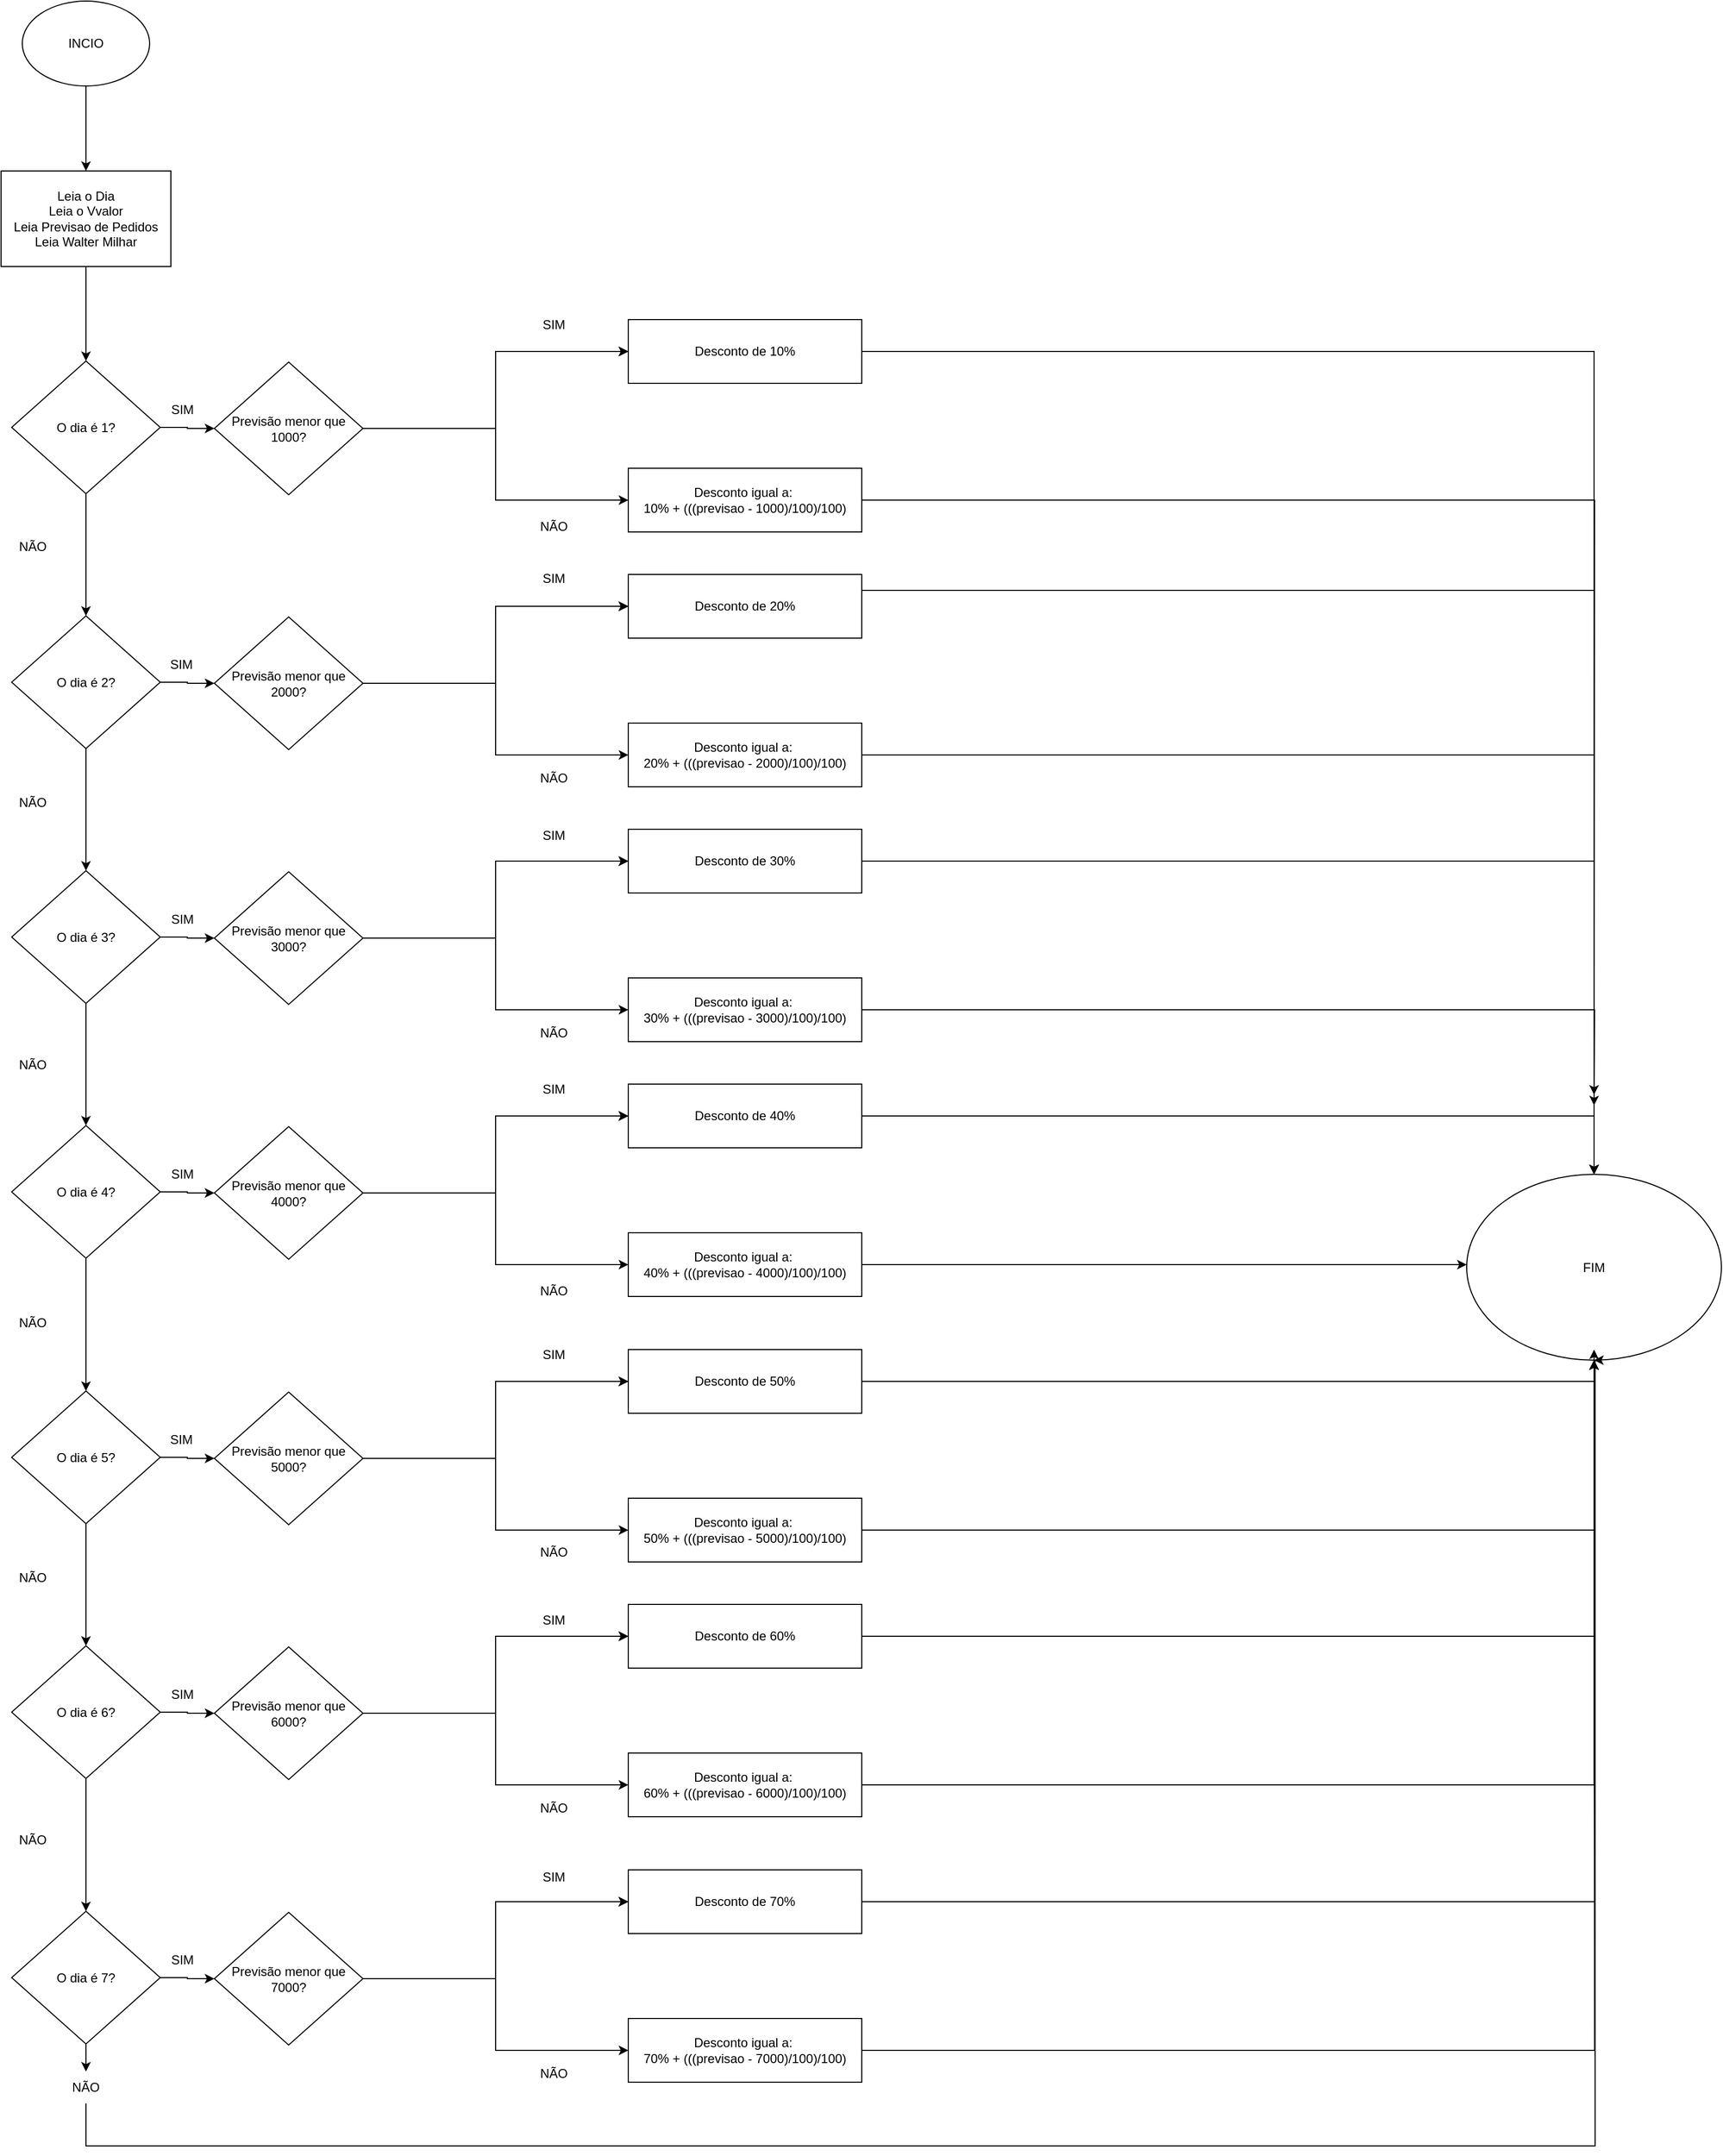 <mxfile version="21.6.6" type="device">
  <diagram name="Page-1" id="dDbjFSUQBWAZxP3aICWT">
    <mxGraphModel dx="1313" dy="668" grid="1" gridSize="10" guides="1" tooltips="1" connect="1" arrows="1" fold="1" page="1" pageScale="1" pageWidth="827" pageHeight="1169" math="0" shadow="0">
      <root>
        <mxCell id="0" />
        <mxCell id="1" parent="0" />
        <mxCell id="4qCw8A01rZaccyD_R1tL-4" value="" style="edgeStyle=orthogonalEdgeStyle;rounded=0;orthogonalLoop=1;jettySize=auto;html=1;" edge="1" parent="1" source="4qCw8A01rZaccyD_R1tL-1" target="4qCw8A01rZaccyD_R1tL-3">
          <mxGeometry relative="1" as="geometry" />
        </mxCell>
        <mxCell id="4qCw8A01rZaccyD_R1tL-1" value="INCIO" style="ellipse;whiteSpace=wrap;html=1;" vertex="1" parent="1">
          <mxGeometry x="39" y="30" width="120" height="80" as="geometry" />
        </mxCell>
        <mxCell id="4qCw8A01rZaccyD_R1tL-2" value="FIM" style="ellipse;whiteSpace=wrap;html=1;" vertex="1" parent="1">
          <mxGeometry x="1400" y="1135" width="240" height="175" as="geometry" />
        </mxCell>
        <mxCell id="4qCw8A01rZaccyD_R1tL-149" value="" style="edgeStyle=orthogonalEdgeStyle;rounded=0;orthogonalLoop=1;jettySize=auto;html=1;" edge="1" parent="1" source="4qCw8A01rZaccyD_R1tL-3" target="4qCw8A01rZaccyD_R1tL-108">
          <mxGeometry relative="1" as="geometry" />
        </mxCell>
        <mxCell id="4qCw8A01rZaccyD_R1tL-3" value="Leia o Dia&lt;br&gt;Leia o Vvalor&lt;br&gt;Leia Previsao de Pedidos&lt;br&gt;Leia Walter Milhar" style="whiteSpace=wrap;html=1;" vertex="1" parent="1">
          <mxGeometry x="19" y="190" width="160" height="90" as="geometry" />
        </mxCell>
        <mxCell id="4qCw8A01rZaccyD_R1tL-8" value="" style="edgeStyle=orthogonalEdgeStyle;rounded=0;orthogonalLoop=1;jettySize=auto;html=1;" edge="1" parent="1" source="4qCw8A01rZaccyD_R1tL-5" target="4qCw8A01rZaccyD_R1tL-7">
          <mxGeometry relative="1" as="geometry" />
        </mxCell>
        <mxCell id="4qCw8A01rZaccyD_R1tL-9" value="" style="edgeStyle=orthogonalEdgeStyle;rounded=0;orthogonalLoop=1;jettySize=auto;html=1;" edge="1" parent="1" source="4qCw8A01rZaccyD_R1tL-5" target="4qCw8A01rZaccyD_R1tL-7">
          <mxGeometry relative="1" as="geometry" />
        </mxCell>
        <mxCell id="4qCw8A01rZaccyD_R1tL-10" value="" style="edgeStyle=orthogonalEdgeStyle;rounded=0;orthogonalLoop=1;jettySize=auto;html=1;" edge="1" parent="1" source="4qCw8A01rZaccyD_R1tL-5" target="4qCw8A01rZaccyD_R1tL-7">
          <mxGeometry relative="1" as="geometry" />
        </mxCell>
        <mxCell id="4qCw8A01rZaccyD_R1tL-12" value="" style="edgeStyle=orthogonalEdgeStyle;rounded=0;orthogonalLoop=1;jettySize=auto;html=1;" edge="1" parent="1" source="4qCw8A01rZaccyD_R1tL-5" target="4qCw8A01rZaccyD_R1tL-11">
          <mxGeometry relative="1" as="geometry" />
        </mxCell>
        <mxCell id="4qCw8A01rZaccyD_R1tL-5" value="Previsão menor que 1000?" style="rhombus;whiteSpace=wrap;html=1;" vertex="1" parent="1">
          <mxGeometry x="220" y="370" width="140" height="125" as="geometry" />
        </mxCell>
        <mxCell id="4qCw8A01rZaccyD_R1tL-71" style="edgeStyle=orthogonalEdgeStyle;rounded=0;orthogonalLoop=1;jettySize=auto;html=1;exitX=1;exitY=0.5;exitDx=0;exitDy=0;entryX=0.5;entryY=0;entryDx=0;entryDy=0;" edge="1" parent="1" source="4qCw8A01rZaccyD_R1tL-7" target="4qCw8A01rZaccyD_R1tL-2">
          <mxGeometry relative="1" as="geometry" />
        </mxCell>
        <mxCell id="4qCw8A01rZaccyD_R1tL-7" value="Desconto de 10%" style="whiteSpace=wrap;html=1;" vertex="1" parent="1">
          <mxGeometry x="610" y="330" width="220" height="60" as="geometry" />
        </mxCell>
        <mxCell id="4qCw8A01rZaccyD_R1tL-72" style="edgeStyle=orthogonalEdgeStyle;rounded=0;orthogonalLoop=1;jettySize=auto;html=1;exitX=1;exitY=0.5;exitDx=0;exitDy=0;" edge="1" parent="1" source="4qCw8A01rZaccyD_R1tL-11">
          <mxGeometry relative="1" as="geometry">
            <mxPoint x="1520" y="1060" as="targetPoint" />
          </mxGeometry>
        </mxCell>
        <mxCell id="4qCw8A01rZaccyD_R1tL-11" value="Desconto igual a:&amp;nbsp;&lt;br&gt;10% + (((previsao - 1000)/100)/100)" style="whiteSpace=wrap;html=1;" vertex="1" parent="1">
          <mxGeometry x="610" y="470" width="220" height="60" as="geometry" />
        </mxCell>
        <mxCell id="4qCw8A01rZaccyD_R1tL-23" value="" style="edgeStyle=orthogonalEdgeStyle;rounded=0;orthogonalLoop=1;jettySize=auto;html=1;" edge="1" parent="1" source="4qCw8A01rZaccyD_R1tL-27" target="4qCw8A01rZaccyD_R1tL-28">
          <mxGeometry relative="1" as="geometry" />
        </mxCell>
        <mxCell id="4qCw8A01rZaccyD_R1tL-24" value="" style="edgeStyle=orthogonalEdgeStyle;rounded=0;orthogonalLoop=1;jettySize=auto;html=1;" edge="1" parent="1" source="4qCw8A01rZaccyD_R1tL-27" target="4qCw8A01rZaccyD_R1tL-28">
          <mxGeometry relative="1" as="geometry" />
        </mxCell>
        <mxCell id="4qCw8A01rZaccyD_R1tL-25" value="" style="edgeStyle=orthogonalEdgeStyle;rounded=0;orthogonalLoop=1;jettySize=auto;html=1;" edge="1" parent="1" source="4qCw8A01rZaccyD_R1tL-27" target="4qCw8A01rZaccyD_R1tL-28">
          <mxGeometry relative="1" as="geometry" />
        </mxCell>
        <mxCell id="4qCw8A01rZaccyD_R1tL-26" value="" style="edgeStyle=orthogonalEdgeStyle;rounded=0;orthogonalLoop=1;jettySize=auto;html=1;" edge="1" parent="1" source="4qCw8A01rZaccyD_R1tL-27" target="4qCw8A01rZaccyD_R1tL-29">
          <mxGeometry relative="1" as="geometry" />
        </mxCell>
        <mxCell id="4qCw8A01rZaccyD_R1tL-27" value="Previsão menor que 2000?" style="rhombus;whiteSpace=wrap;html=1;" vertex="1" parent="1">
          <mxGeometry x="220" y="610" width="140" height="125" as="geometry" />
        </mxCell>
        <mxCell id="4qCw8A01rZaccyD_R1tL-73" style="edgeStyle=orthogonalEdgeStyle;rounded=0;orthogonalLoop=1;jettySize=auto;html=1;exitX=1;exitY=0.25;exitDx=0;exitDy=0;entryX=0.5;entryY=0;entryDx=0;entryDy=0;" edge="1" parent="1" source="4qCw8A01rZaccyD_R1tL-28" target="4qCw8A01rZaccyD_R1tL-2">
          <mxGeometry relative="1" as="geometry" />
        </mxCell>
        <mxCell id="4qCw8A01rZaccyD_R1tL-28" value="Desconto de 20%" style="whiteSpace=wrap;html=1;" vertex="1" parent="1">
          <mxGeometry x="610" y="570" width="220" height="60" as="geometry" />
        </mxCell>
        <mxCell id="4qCw8A01rZaccyD_R1tL-74" style="edgeStyle=orthogonalEdgeStyle;rounded=0;orthogonalLoop=1;jettySize=auto;html=1;exitX=1;exitY=0.5;exitDx=0;exitDy=0;entryX=0.5;entryY=0;entryDx=0;entryDy=0;" edge="1" parent="1" source="4qCw8A01rZaccyD_R1tL-29" target="4qCw8A01rZaccyD_R1tL-2">
          <mxGeometry relative="1" as="geometry" />
        </mxCell>
        <mxCell id="4qCw8A01rZaccyD_R1tL-29" value="Desconto igual a:&amp;nbsp;&lt;br style=&quot;border-color: var(--border-color);&quot;&gt;20% + (((previsao - 2000)/100)/100)" style="whiteSpace=wrap;html=1;" vertex="1" parent="1">
          <mxGeometry x="610" y="710" width="220" height="60" as="geometry" />
        </mxCell>
        <mxCell id="4qCw8A01rZaccyD_R1tL-30" value="" style="edgeStyle=orthogonalEdgeStyle;rounded=0;orthogonalLoop=1;jettySize=auto;html=1;" edge="1" parent="1" source="4qCw8A01rZaccyD_R1tL-34" target="4qCw8A01rZaccyD_R1tL-35">
          <mxGeometry relative="1" as="geometry" />
        </mxCell>
        <mxCell id="4qCw8A01rZaccyD_R1tL-31" value="" style="edgeStyle=orthogonalEdgeStyle;rounded=0;orthogonalLoop=1;jettySize=auto;html=1;" edge="1" parent="1" source="4qCw8A01rZaccyD_R1tL-34" target="4qCw8A01rZaccyD_R1tL-35">
          <mxGeometry relative="1" as="geometry" />
        </mxCell>
        <mxCell id="4qCw8A01rZaccyD_R1tL-32" value="" style="edgeStyle=orthogonalEdgeStyle;rounded=0;orthogonalLoop=1;jettySize=auto;html=1;" edge="1" parent="1" source="4qCw8A01rZaccyD_R1tL-34" target="4qCw8A01rZaccyD_R1tL-35">
          <mxGeometry relative="1" as="geometry" />
        </mxCell>
        <mxCell id="4qCw8A01rZaccyD_R1tL-33" value="" style="edgeStyle=orthogonalEdgeStyle;rounded=0;orthogonalLoop=1;jettySize=auto;html=1;" edge="1" parent="1" source="4qCw8A01rZaccyD_R1tL-34" target="4qCw8A01rZaccyD_R1tL-36">
          <mxGeometry relative="1" as="geometry" />
        </mxCell>
        <mxCell id="4qCw8A01rZaccyD_R1tL-34" value="Previsão menor que 3000?" style="rhombus;whiteSpace=wrap;html=1;" vertex="1" parent="1">
          <mxGeometry x="220" y="850" width="140" height="125" as="geometry" />
        </mxCell>
        <mxCell id="4qCw8A01rZaccyD_R1tL-76" style="edgeStyle=orthogonalEdgeStyle;rounded=0;orthogonalLoop=1;jettySize=auto;html=1;exitX=1;exitY=0.5;exitDx=0;exitDy=0;" edge="1" parent="1" source="4qCw8A01rZaccyD_R1tL-35" target="4qCw8A01rZaccyD_R1tL-2">
          <mxGeometry relative="1" as="geometry" />
        </mxCell>
        <mxCell id="4qCw8A01rZaccyD_R1tL-35" value="Desconto de 30%" style="whiteSpace=wrap;html=1;" vertex="1" parent="1">
          <mxGeometry x="610" y="810" width="220" height="60" as="geometry" />
        </mxCell>
        <mxCell id="4qCw8A01rZaccyD_R1tL-77" style="edgeStyle=orthogonalEdgeStyle;rounded=0;orthogonalLoop=1;jettySize=auto;html=1;exitX=1;exitY=0.5;exitDx=0;exitDy=0;" edge="1" parent="1" source="4qCw8A01rZaccyD_R1tL-36">
          <mxGeometry relative="1" as="geometry">
            <mxPoint x="1520" y="1070" as="targetPoint" />
          </mxGeometry>
        </mxCell>
        <mxCell id="4qCw8A01rZaccyD_R1tL-36" value="Desconto igual a:&amp;nbsp;&lt;br style=&quot;border-color: var(--border-color);&quot;&gt;30% + (((previsao - 3000)/100)/100)" style="whiteSpace=wrap;html=1;" vertex="1" parent="1">
          <mxGeometry x="610" y="950" width="220" height="60" as="geometry" />
        </mxCell>
        <mxCell id="4qCw8A01rZaccyD_R1tL-39" value="" style="edgeStyle=orthogonalEdgeStyle;rounded=0;orthogonalLoop=1;jettySize=auto;html=1;" edge="1" parent="1" source="4qCw8A01rZaccyD_R1tL-43" target="4qCw8A01rZaccyD_R1tL-44">
          <mxGeometry relative="1" as="geometry" />
        </mxCell>
        <mxCell id="4qCw8A01rZaccyD_R1tL-40" value="" style="edgeStyle=orthogonalEdgeStyle;rounded=0;orthogonalLoop=1;jettySize=auto;html=1;" edge="1" parent="1" source="4qCw8A01rZaccyD_R1tL-43" target="4qCw8A01rZaccyD_R1tL-44">
          <mxGeometry relative="1" as="geometry" />
        </mxCell>
        <mxCell id="4qCw8A01rZaccyD_R1tL-41" value="" style="edgeStyle=orthogonalEdgeStyle;rounded=0;orthogonalLoop=1;jettySize=auto;html=1;" edge="1" parent="1" source="4qCw8A01rZaccyD_R1tL-43" target="4qCw8A01rZaccyD_R1tL-44">
          <mxGeometry relative="1" as="geometry" />
        </mxCell>
        <mxCell id="4qCw8A01rZaccyD_R1tL-42" value="" style="edgeStyle=orthogonalEdgeStyle;rounded=0;orthogonalLoop=1;jettySize=auto;html=1;" edge="1" parent="1" source="4qCw8A01rZaccyD_R1tL-43" target="4qCw8A01rZaccyD_R1tL-45">
          <mxGeometry relative="1" as="geometry" />
        </mxCell>
        <mxCell id="4qCw8A01rZaccyD_R1tL-43" value="Previsão menor que 4000?" style="rhombus;whiteSpace=wrap;html=1;" vertex="1" parent="1">
          <mxGeometry x="220" y="1090" width="140" height="125" as="geometry" />
        </mxCell>
        <mxCell id="4qCw8A01rZaccyD_R1tL-78" style="edgeStyle=orthogonalEdgeStyle;rounded=0;orthogonalLoop=1;jettySize=auto;html=1;exitX=1;exitY=0.5;exitDx=0;exitDy=0;entryX=0.5;entryY=0;entryDx=0;entryDy=0;" edge="1" parent="1" source="4qCw8A01rZaccyD_R1tL-44" target="4qCw8A01rZaccyD_R1tL-2">
          <mxGeometry relative="1" as="geometry" />
        </mxCell>
        <mxCell id="4qCw8A01rZaccyD_R1tL-44" value="Desconto de 40%" style="whiteSpace=wrap;html=1;" vertex="1" parent="1">
          <mxGeometry x="610" y="1050" width="220" height="60" as="geometry" />
        </mxCell>
        <mxCell id="4qCw8A01rZaccyD_R1tL-79" style="edgeStyle=orthogonalEdgeStyle;rounded=0;orthogonalLoop=1;jettySize=auto;html=1;exitX=1;exitY=0.5;exitDx=0;exitDy=0;" edge="1" parent="1" source="4qCw8A01rZaccyD_R1tL-45">
          <mxGeometry relative="1" as="geometry">
            <mxPoint x="1400" y="1220" as="targetPoint" />
          </mxGeometry>
        </mxCell>
        <mxCell id="4qCw8A01rZaccyD_R1tL-45" value="Desconto igual a:&amp;nbsp;&lt;br style=&quot;border-color: var(--border-color);&quot;&gt;40% + (((previsao - 4000)/100)/100)" style="whiteSpace=wrap;html=1;" vertex="1" parent="1">
          <mxGeometry x="610" y="1190" width="220" height="60" as="geometry" />
        </mxCell>
        <mxCell id="4qCw8A01rZaccyD_R1tL-46" value="" style="edgeStyle=orthogonalEdgeStyle;rounded=0;orthogonalLoop=1;jettySize=auto;html=1;" edge="1" parent="1" source="4qCw8A01rZaccyD_R1tL-50" target="4qCw8A01rZaccyD_R1tL-51">
          <mxGeometry relative="1" as="geometry" />
        </mxCell>
        <mxCell id="4qCw8A01rZaccyD_R1tL-47" value="" style="edgeStyle=orthogonalEdgeStyle;rounded=0;orthogonalLoop=1;jettySize=auto;html=1;" edge="1" parent="1" source="4qCw8A01rZaccyD_R1tL-50" target="4qCw8A01rZaccyD_R1tL-51">
          <mxGeometry relative="1" as="geometry" />
        </mxCell>
        <mxCell id="4qCw8A01rZaccyD_R1tL-48" value="" style="edgeStyle=orthogonalEdgeStyle;rounded=0;orthogonalLoop=1;jettySize=auto;html=1;" edge="1" parent="1" source="4qCw8A01rZaccyD_R1tL-50" target="4qCw8A01rZaccyD_R1tL-51">
          <mxGeometry relative="1" as="geometry" />
        </mxCell>
        <mxCell id="4qCw8A01rZaccyD_R1tL-49" value="" style="edgeStyle=orthogonalEdgeStyle;rounded=0;orthogonalLoop=1;jettySize=auto;html=1;" edge="1" parent="1" source="4qCw8A01rZaccyD_R1tL-50" target="4qCw8A01rZaccyD_R1tL-52">
          <mxGeometry relative="1" as="geometry" />
        </mxCell>
        <mxCell id="4qCw8A01rZaccyD_R1tL-50" value="Previsão menor que 5000?" style="rhombus;whiteSpace=wrap;html=1;" vertex="1" parent="1">
          <mxGeometry x="220" y="1340" width="140" height="125" as="geometry" />
        </mxCell>
        <mxCell id="4qCw8A01rZaccyD_R1tL-80" style="edgeStyle=orthogonalEdgeStyle;rounded=0;orthogonalLoop=1;jettySize=auto;html=1;exitX=1;exitY=0.5;exitDx=0;exitDy=0;entryX=0.5;entryY=1;entryDx=0;entryDy=0;" edge="1" parent="1" source="4qCw8A01rZaccyD_R1tL-51" target="4qCw8A01rZaccyD_R1tL-2">
          <mxGeometry relative="1" as="geometry" />
        </mxCell>
        <mxCell id="4qCw8A01rZaccyD_R1tL-51" value="Desconto de 50%" style="whiteSpace=wrap;html=1;" vertex="1" parent="1">
          <mxGeometry x="610" y="1300" width="220" height="60" as="geometry" />
        </mxCell>
        <mxCell id="4qCw8A01rZaccyD_R1tL-81" style="edgeStyle=orthogonalEdgeStyle;rounded=0;orthogonalLoop=1;jettySize=auto;html=1;exitX=1;exitY=0.5;exitDx=0;exitDy=0;" edge="1" parent="1" source="4qCw8A01rZaccyD_R1tL-52">
          <mxGeometry relative="1" as="geometry">
            <mxPoint x="1520" y="1310" as="targetPoint" />
          </mxGeometry>
        </mxCell>
        <mxCell id="4qCw8A01rZaccyD_R1tL-52" value="Desconto igual a:&amp;nbsp;&lt;br style=&quot;border-color: var(--border-color);&quot;&gt;50% + (((previsao - 5000)/100)/100)" style="whiteSpace=wrap;html=1;" vertex="1" parent="1">
          <mxGeometry x="610" y="1440" width="220" height="60" as="geometry" />
        </mxCell>
        <mxCell id="4qCw8A01rZaccyD_R1tL-53" value="" style="edgeStyle=orthogonalEdgeStyle;rounded=0;orthogonalLoop=1;jettySize=auto;html=1;" edge="1" parent="1" source="4qCw8A01rZaccyD_R1tL-57" target="4qCw8A01rZaccyD_R1tL-58">
          <mxGeometry relative="1" as="geometry" />
        </mxCell>
        <mxCell id="4qCw8A01rZaccyD_R1tL-54" value="" style="edgeStyle=orthogonalEdgeStyle;rounded=0;orthogonalLoop=1;jettySize=auto;html=1;" edge="1" parent="1" source="4qCw8A01rZaccyD_R1tL-57" target="4qCw8A01rZaccyD_R1tL-58">
          <mxGeometry relative="1" as="geometry" />
        </mxCell>
        <mxCell id="4qCw8A01rZaccyD_R1tL-55" value="" style="edgeStyle=orthogonalEdgeStyle;rounded=0;orthogonalLoop=1;jettySize=auto;html=1;" edge="1" parent="1" source="4qCw8A01rZaccyD_R1tL-57" target="4qCw8A01rZaccyD_R1tL-58">
          <mxGeometry relative="1" as="geometry" />
        </mxCell>
        <mxCell id="4qCw8A01rZaccyD_R1tL-56" value="" style="edgeStyle=orthogonalEdgeStyle;rounded=0;orthogonalLoop=1;jettySize=auto;html=1;" edge="1" parent="1" source="4qCw8A01rZaccyD_R1tL-57" target="4qCw8A01rZaccyD_R1tL-59">
          <mxGeometry relative="1" as="geometry" />
        </mxCell>
        <mxCell id="4qCw8A01rZaccyD_R1tL-57" value="Previsão menor que 6000?" style="rhombus;whiteSpace=wrap;html=1;" vertex="1" parent="1">
          <mxGeometry x="220" y="1580" width="140" height="125" as="geometry" />
        </mxCell>
        <mxCell id="4qCw8A01rZaccyD_R1tL-82" style="edgeStyle=orthogonalEdgeStyle;rounded=0;orthogonalLoop=1;jettySize=auto;html=1;exitX=1;exitY=0.5;exitDx=0;exitDy=0;entryX=0.5;entryY=1;entryDx=0;entryDy=0;" edge="1" parent="1" source="4qCw8A01rZaccyD_R1tL-58" target="4qCw8A01rZaccyD_R1tL-2">
          <mxGeometry relative="1" as="geometry" />
        </mxCell>
        <mxCell id="4qCw8A01rZaccyD_R1tL-58" value="Desconto de 60%" style="whiteSpace=wrap;html=1;" vertex="1" parent="1">
          <mxGeometry x="610" y="1540" width="220" height="60" as="geometry" />
        </mxCell>
        <mxCell id="4qCw8A01rZaccyD_R1tL-83" style="edgeStyle=orthogonalEdgeStyle;rounded=0;orthogonalLoop=1;jettySize=auto;html=1;exitX=1;exitY=0.5;exitDx=0;exitDy=0;entryX=0.5;entryY=1;entryDx=0;entryDy=0;" edge="1" parent="1" source="4qCw8A01rZaccyD_R1tL-59" target="4qCw8A01rZaccyD_R1tL-2">
          <mxGeometry relative="1" as="geometry" />
        </mxCell>
        <mxCell id="4qCw8A01rZaccyD_R1tL-59" value="Desconto igual a:&amp;nbsp;&lt;br style=&quot;border-color: var(--border-color);&quot;&gt;60% + (((previsao - 6000)/100)/100)" style="whiteSpace=wrap;html=1;" vertex="1" parent="1">
          <mxGeometry x="610" y="1680" width="220" height="60" as="geometry" />
        </mxCell>
        <mxCell id="4qCw8A01rZaccyD_R1tL-60" value="" style="edgeStyle=orthogonalEdgeStyle;rounded=0;orthogonalLoop=1;jettySize=auto;html=1;" edge="1" parent="1" source="4qCw8A01rZaccyD_R1tL-64" target="4qCw8A01rZaccyD_R1tL-65">
          <mxGeometry relative="1" as="geometry" />
        </mxCell>
        <mxCell id="4qCw8A01rZaccyD_R1tL-61" value="" style="edgeStyle=orthogonalEdgeStyle;rounded=0;orthogonalLoop=1;jettySize=auto;html=1;" edge="1" parent="1" source="4qCw8A01rZaccyD_R1tL-64" target="4qCw8A01rZaccyD_R1tL-65">
          <mxGeometry relative="1" as="geometry" />
        </mxCell>
        <mxCell id="4qCw8A01rZaccyD_R1tL-62" value="" style="edgeStyle=orthogonalEdgeStyle;rounded=0;orthogonalLoop=1;jettySize=auto;html=1;" edge="1" parent="1" source="4qCw8A01rZaccyD_R1tL-64" target="4qCw8A01rZaccyD_R1tL-65">
          <mxGeometry relative="1" as="geometry" />
        </mxCell>
        <mxCell id="4qCw8A01rZaccyD_R1tL-63" value="" style="edgeStyle=orthogonalEdgeStyle;rounded=0;orthogonalLoop=1;jettySize=auto;html=1;" edge="1" parent="1" source="4qCw8A01rZaccyD_R1tL-64" target="4qCw8A01rZaccyD_R1tL-66">
          <mxGeometry relative="1" as="geometry" />
        </mxCell>
        <mxCell id="4qCw8A01rZaccyD_R1tL-64" value="Previsão menor que 7000?" style="rhombus;whiteSpace=wrap;html=1;" vertex="1" parent="1">
          <mxGeometry x="220" y="1830" width="140" height="125" as="geometry" />
        </mxCell>
        <mxCell id="4qCw8A01rZaccyD_R1tL-84" style="edgeStyle=orthogonalEdgeStyle;rounded=0;orthogonalLoop=1;jettySize=auto;html=1;exitX=1;exitY=0.5;exitDx=0;exitDy=0;" edge="1" parent="1" source="4qCw8A01rZaccyD_R1tL-65">
          <mxGeometry relative="1" as="geometry">
            <mxPoint x="1520" y="1310" as="targetPoint" />
          </mxGeometry>
        </mxCell>
        <mxCell id="4qCw8A01rZaccyD_R1tL-65" value="Desconto de 70%" style="whiteSpace=wrap;html=1;" vertex="1" parent="1">
          <mxGeometry x="610" y="1790" width="220" height="60" as="geometry" />
        </mxCell>
        <mxCell id="4qCw8A01rZaccyD_R1tL-85" style="edgeStyle=orthogonalEdgeStyle;rounded=0;orthogonalLoop=1;jettySize=auto;html=1;exitX=1;exitY=0.5;exitDx=0;exitDy=0;" edge="1" parent="1" source="4qCw8A01rZaccyD_R1tL-66">
          <mxGeometry relative="1" as="geometry">
            <mxPoint x="1520" y="1300" as="targetPoint" />
          </mxGeometry>
        </mxCell>
        <mxCell id="4qCw8A01rZaccyD_R1tL-66" value="Desconto igual a:&amp;nbsp;&lt;br style=&quot;border-color: var(--border-color);&quot;&gt;70% + (((previsao - 7000)/100)/100)" style="whiteSpace=wrap;html=1;" vertex="1" parent="1">
          <mxGeometry x="610" y="1930" width="220" height="60" as="geometry" />
        </mxCell>
        <mxCell id="4qCw8A01rZaccyD_R1tL-107" value="" style="edgeStyle=orthogonalEdgeStyle;rounded=0;orthogonalLoop=1;jettySize=auto;html=1;" edge="1" parent="1" source="4qCw8A01rZaccyD_R1tL-108" target="4qCw8A01rZaccyD_R1tL-110">
          <mxGeometry relative="1" as="geometry" />
        </mxCell>
        <mxCell id="4qCw8A01rZaccyD_R1tL-122" value="" style="edgeStyle=orthogonalEdgeStyle;rounded=0;orthogonalLoop=1;jettySize=auto;html=1;" edge="1" parent="1" source="4qCw8A01rZaccyD_R1tL-108" target="4qCw8A01rZaccyD_R1tL-5">
          <mxGeometry relative="1" as="geometry" />
        </mxCell>
        <mxCell id="4qCw8A01rZaccyD_R1tL-108" value="O dia é 1?" style="rhombus;whiteSpace=wrap;html=1;" vertex="1" parent="1">
          <mxGeometry x="29" y="369" width="140" height="125" as="geometry" />
        </mxCell>
        <mxCell id="4qCw8A01rZaccyD_R1tL-109" value="" style="edgeStyle=orthogonalEdgeStyle;rounded=0;orthogonalLoop=1;jettySize=auto;html=1;" edge="1" parent="1" source="4qCw8A01rZaccyD_R1tL-110" target="4qCw8A01rZaccyD_R1tL-112">
          <mxGeometry relative="1" as="geometry" />
        </mxCell>
        <mxCell id="4qCw8A01rZaccyD_R1tL-123" value="" style="edgeStyle=orthogonalEdgeStyle;rounded=0;orthogonalLoop=1;jettySize=auto;html=1;" edge="1" parent="1" source="4qCw8A01rZaccyD_R1tL-110" target="4qCw8A01rZaccyD_R1tL-27">
          <mxGeometry relative="1" as="geometry" />
        </mxCell>
        <mxCell id="4qCw8A01rZaccyD_R1tL-110" value="O dia é 2?" style="rhombus;whiteSpace=wrap;html=1;" vertex="1" parent="1">
          <mxGeometry x="29" y="609" width="140" height="125" as="geometry" />
        </mxCell>
        <mxCell id="4qCw8A01rZaccyD_R1tL-111" value="" style="edgeStyle=orthogonalEdgeStyle;rounded=0;orthogonalLoop=1;jettySize=auto;html=1;" edge="1" parent="1" source="4qCw8A01rZaccyD_R1tL-112" target="4qCw8A01rZaccyD_R1tL-114">
          <mxGeometry relative="1" as="geometry" />
        </mxCell>
        <mxCell id="4qCw8A01rZaccyD_R1tL-124" value="" style="edgeStyle=orthogonalEdgeStyle;rounded=0;orthogonalLoop=1;jettySize=auto;html=1;" edge="1" parent="1" source="4qCw8A01rZaccyD_R1tL-112" target="4qCw8A01rZaccyD_R1tL-34">
          <mxGeometry relative="1" as="geometry" />
        </mxCell>
        <mxCell id="4qCw8A01rZaccyD_R1tL-112" value="O dia é 3?" style="rhombus;whiteSpace=wrap;html=1;" vertex="1" parent="1">
          <mxGeometry x="29" y="849" width="140" height="125" as="geometry" />
        </mxCell>
        <mxCell id="4qCw8A01rZaccyD_R1tL-113" style="edgeStyle=orthogonalEdgeStyle;rounded=0;orthogonalLoop=1;jettySize=auto;html=1;entryX=0.5;entryY=0;entryDx=0;entryDy=0;" edge="1" parent="1" source="4qCw8A01rZaccyD_R1tL-114" target="4qCw8A01rZaccyD_R1tL-116">
          <mxGeometry relative="1" as="geometry" />
        </mxCell>
        <mxCell id="4qCw8A01rZaccyD_R1tL-125" value="" style="edgeStyle=orthogonalEdgeStyle;rounded=0;orthogonalLoop=1;jettySize=auto;html=1;" edge="1" parent="1" source="4qCw8A01rZaccyD_R1tL-114" target="4qCw8A01rZaccyD_R1tL-43">
          <mxGeometry relative="1" as="geometry" />
        </mxCell>
        <mxCell id="4qCw8A01rZaccyD_R1tL-114" value="O dia é 4?" style="rhombus;whiteSpace=wrap;html=1;" vertex="1" parent="1">
          <mxGeometry x="29" y="1089" width="140" height="125" as="geometry" />
        </mxCell>
        <mxCell id="4qCw8A01rZaccyD_R1tL-115" value="" style="edgeStyle=orthogonalEdgeStyle;rounded=0;orthogonalLoop=1;jettySize=auto;html=1;" edge="1" parent="1" source="4qCw8A01rZaccyD_R1tL-116" target="4qCw8A01rZaccyD_R1tL-118">
          <mxGeometry relative="1" as="geometry" />
        </mxCell>
        <mxCell id="4qCw8A01rZaccyD_R1tL-126" value="" style="edgeStyle=orthogonalEdgeStyle;rounded=0;orthogonalLoop=1;jettySize=auto;html=1;" edge="1" parent="1" source="4qCw8A01rZaccyD_R1tL-116" target="4qCw8A01rZaccyD_R1tL-50">
          <mxGeometry relative="1" as="geometry" />
        </mxCell>
        <mxCell id="4qCw8A01rZaccyD_R1tL-116" value="O dia é 5?" style="rhombus;whiteSpace=wrap;html=1;" vertex="1" parent="1">
          <mxGeometry x="29" y="1339" width="140" height="125" as="geometry" />
        </mxCell>
        <mxCell id="4qCw8A01rZaccyD_R1tL-117" style="edgeStyle=orthogonalEdgeStyle;rounded=0;orthogonalLoop=1;jettySize=auto;html=1;entryX=0.5;entryY=0;entryDx=0;entryDy=0;" edge="1" parent="1" source="4qCw8A01rZaccyD_R1tL-118" target="4qCw8A01rZaccyD_R1tL-119">
          <mxGeometry relative="1" as="geometry" />
        </mxCell>
        <mxCell id="4qCw8A01rZaccyD_R1tL-127" value="" style="edgeStyle=orthogonalEdgeStyle;rounded=0;orthogonalLoop=1;jettySize=auto;html=1;" edge="1" parent="1" source="4qCw8A01rZaccyD_R1tL-118" target="4qCw8A01rZaccyD_R1tL-57">
          <mxGeometry relative="1" as="geometry" />
        </mxCell>
        <mxCell id="4qCw8A01rZaccyD_R1tL-118" value="O dia é 6?" style="rhombus;whiteSpace=wrap;html=1;" vertex="1" parent="1">
          <mxGeometry x="29" y="1579" width="140" height="125" as="geometry" />
        </mxCell>
        <mxCell id="4qCw8A01rZaccyD_R1tL-128" value="" style="edgeStyle=orthogonalEdgeStyle;rounded=0;orthogonalLoop=1;jettySize=auto;html=1;" edge="1" parent="1" source="4qCw8A01rZaccyD_R1tL-119" target="4qCw8A01rZaccyD_R1tL-64">
          <mxGeometry relative="1" as="geometry" />
        </mxCell>
        <mxCell id="4qCw8A01rZaccyD_R1tL-157" style="edgeStyle=orthogonalEdgeStyle;rounded=0;orthogonalLoop=1;jettySize=auto;html=1;exitX=0.5;exitY=1;exitDx=0;exitDy=0;" edge="1" parent="1" source="4qCw8A01rZaccyD_R1tL-164">
          <mxGeometry relative="1" as="geometry">
            <mxPoint x="1520" y="1310" as="targetPoint" />
            <Array as="points">
              <mxPoint x="99" y="2050" />
              <mxPoint x="1521" y="2050" />
              <mxPoint x="1521" y="1310" />
            </Array>
          </mxGeometry>
        </mxCell>
        <mxCell id="4qCw8A01rZaccyD_R1tL-119" value="O dia é 7?" style="rhombus;whiteSpace=wrap;html=1;" vertex="1" parent="1">
          <mxGeometry x="29" y="1829" width="140" height="125" as="geometry" />
        </mxCell>
        <mxCell id="4qCw8A01rZaccyD_R1tL-129" value="SIM" style="text;html=1;strokeColor=none;fillColor=none;align=center;verticalAlign=middle;whiteSpace=wrap;rounded=0;" vertex="1" parent="1">
          <mxGeometry x="510" y="320" width="60" height="30" as="geometry" />
        </mxCell>
        <mxCell id="4qCw8A01rZaccyD_R1tL-133" value="NÃO" style="text;html=1;strokeColor=none;fillColor=none;align=center;verticalAlign=middle;whiteSpace=wrap;rounded=0;" vertex="1" parent="1">
          <mxGeometry x="510" y="510" width="60" height="30" as="geometry" />
        </mxCell>
        <mxCell id="4qCw8A01rZaccyD_R1tL-137" value="SIM" style="text;html=1;strokeColor=none;fillColor=none;align=center;verticalAlign=middle;whiteSpace=wrap;rounded=0;" vertex="1" parent="1">
          <mxGeometry x="510" y="559" width="60" height="30" as="geometry" />
        </mxCell>
        <mxCell id="4qCw8A01rZaccyD_R1tL-138" value="NÃO" style="text;html=1;strokeColor=none;fillColor=none;align=center;verticalAlign=middle;whiteSpace=wrap;rounded=0;" vertex="1" parent="1">
          <mxGeometry x="510" y="747" width="60" height="30" as="geometry" />
        </mxCell>
        <mxCell id="4qCw8A01rZaccyD_R1tL-139" value="SIM" style="text;html=1;strokeColor=none;fillColor=none;align=center;verticalAlign=middle;whiteSpace=wrap;rounded=0;" vertex="1" parent="1">
          <mxGeometry x="510" y="801" width="60" height="30" as="geometry" />
        </mxCell>
        <mxCell id="4qCw8A01rZaccyD_R1tL-140" value="NÃO" style="text;html=1;strokeColor=none;fillColor=none;align=center;verticalAlign=middle;whiteSpace=wrap;rounded=0;" vertex="1" parent="1">
          <mxGeometry x="510" y="987" width="60" height="30" as="geometry" />
        </mxCell>
        <mxCell id="4qCw8A01rZaccyD_R1tL-141" value="SIM" style="text;html=1;strokeColor=none;fillColor=none;align=center;verticalAlign=middle;whiteSpace=wrap;rounded=0;" vertex="1" parent="1">
          <mxGeometry x="510" y="1040" width="60" height="30" as="geometry" />
        </mxCell>
        <mxCell id="4qCw8A01rZaccyD_R1tL-142" value="NÃO" style="text;html=1;strokeColor=none;fillColor=none;align=center;verticalAlign=middle;whiteSpace=wrap;rounded=0;" vertex="1" parent="1">
          <mxGeometry x="510" y="1230" width="60" height="30" as="geometry" />
        </mxCell>
        <mxCell id="4qCw8A01rZaccyD_R1tL-143" value="SIM" style="text;html=1;strokeColor=none;fillColor=none;align=center;verticalAlign=middle;whiteSpace=wrap;rounded=0;" vertex="1" parent="1">
          <mxGeometry x="510" y="1290" width="60" height="30" as="geometry" />
        </mxCell>
        <mxCell id="4qCw8A01rZaccyD_R1tL-144" value="NÃO" style="text;html=1;strokeColor=none;fillColor=none;align=center;verticalAlign=middle;whiteSpace=wrap;rounded=0;" vertex="1" parent="1">
          <mxGeometry x="510" y="1476" width="60" height="30" as="geometry" />
        </mxCell>
        <mxCell id="4qCw8A01rZaccyD_R1tL-145" value="SIM" style="text;html=1;strokeColor=none;fillColor=none;align=center;verticalAlign=middle;whiteSpace=wrap;rounded=0;" vertex="1" parent="1">
          <mxGeometry x="510" y="1540" width="60" height="30" as="geometry" />
        </mxCell>
        <mxCell id="4qCw8A01rZaccyD_R1tL-146" value="NÃO" style="text;html=1;strokeColor=none;fillColor=none;align=center;verticalAlign=middle;whiteSpace=wrap;rounded=0;" vertex="1" parent="1">
          <mxGeometry x="510" y="1717" width="60" height="30" as="geometry" />
        </mxCell>
        <mxCell id="4qCw8A01rZaccyD_R1tL-147" value="SIM" style="text;html=1;strokeColor=none;fillColor=none;align=center;verticalAlign=middle;whiteSpace=wrap;rounded=0;" vertex="1" parent="1">
          <mxGeometry x="510" y="1782" width="60" height="30" as="geometry" />
        </mxCell>
        <mxCell id="4qCw8A01rZaccyD_R1tL-148" value="NÃO" style="text;html=1;strokeColor=none;fillColor=none;align=center;verticalAlign=middle;whiteSpace=wrap;rounded=0;" vertex="1" parent="1">
          <mxGeometry x="510" y="1967" width="60" height="30" as="geometry" />
        </mxCell>
        <mxCell id="4qCw8A01rZaccyD_R1tL-150" value="SIM" style="text;html=1;strokeColor=none;fillColor=none;align=center;verticalAlign=middle;whiteSpace=wrap;rounded=0;" vertex="1" parent="1">
          <mxGeometry x="160" y="400" width="60" height="30" as="geometry" />
        </mxCell>
        <mxCell id="4qCw8A01rZaccyD_R1tL-151" value="SIM" style="text;html=1;strokeColor=none;fillColor=none;align=center;verticalAlign=middle;whiteSpace=wrap;rounded=0;" vertex="1" parent="1">
          <mxGeometry x="159" y="640" width="60" height="30" as="geometry" />
        </mxCell>
        <mxCell id="4qCw8A01rZaccyD_R1tL-152" value="SIM" style="text;html=1;strokeColor=none;fillColor=none;align=center;verticalAlign=middle;whiteSpace=wrap;rounded=0;" vertex="1" parent="1">
          <mxGeometry x="160" y="880" width="60" height="30" as="geometry" />
        </mxCell>
        <mxCell id="4qCw8A01rZaccyD_R1tL-153" value="SIM" style="text;html=1;strokeColor=none;fillColor=none;align=center;verticalAlign=middle;whiteSpace=wrap;rounded=0;" vertex="1" parent="1">
          <mxGeometry x="160" y="1120" width="60" height="30" as="geometry" />
        </mxCell>
        <mxCell id="4qCw8A01rZaccyD_R1tL-154" value="SIM" style="text;html=1;strokeColor=none;fillColor=none;align=center;verticalAlign=middle;whiteSpace=wrap;rounded=0;" vertex="1" parent="1">
          <mxGeometry x="159" y="1370" width="60" height="30" as="geometry" />
        </mxCell>
        <mxCell id="4qCw8A01rZaccyD_R1tL-155" value="SIM" style="text;html=1;strokeColor=none;fillColor=none;align=center;verticalAlign=middle;whiteSpace=wrap;rounded=0;" vertex="1" parent="1">
          <mxGeometry x="160" y="1610" width="60" height="30" as="geometry" />
        </mxCell>
        <mxCell id="4qCw8A01rZaccyD_R1tL-156" value="SIM" style="text;html=1;strokeColor=none;fillColor=none;align=center;verticalAlign=middle;whiteSpace=wrap;rounded=0;" vertex="1" parent="1">
          <mxGeometry x="160" y="1860" width="60" height="30" as="geometry" />
        </mxCell>
        <mxCell id="4qCw8A01rZaccyD_R1tL-158" value="NÃO" style="text;html=1;strokeColor=none;fillColor=none;align=center;verticalAlign=middle;whiteSpace=wrap;rounded=0;" vertex="1" parent="1">
          <mxGeometry x="19" y="529" width="60" height="30" as="geometry" />
        </mxCell>
        <mxCell id="4qCw8A01rZaccyD_R1tL-159" value="NÃO" style="text;html=1;strokeColor=none;fillColor=none;align=center;verticalAlign=middle;whiteSpace=wrap;rounded=0;" vertex="1" parent="1">
          <mxGeometry x="19" y="770" width="60" height="30" as="geometry" />
        </mxCell>
        <mxCell id="4qCw8A01rZaccyD_R1tL-160" value="NÃO" style="text;html=1;strokeColor=none;fillColor=none;align=center;verticalAlign=middle;whiteSpace=wrap;rounded=0;" vertex="1" parent="1">
          <mxGeometry x="19" y="1017" width="60" height="30" as="geometry" />
        </mxCell>
        <mxCell id="4qCw8A01rZaccyD_R1tL-161" value="NÃO" style="text;html=1;strokeColor=none;fillColor=none;align=center;verticalAlign=middle;whiteSpace=wrap;rounded=0;" vertex="1" parent="1">
          <mxGeometry x="19" y="1260" width="60" height="30" as="geometry" />
        </mxCell>
        <mxCell id="4qCw8A01rZaccyD_R1tL-162" value="NÃO" style="text;html=1;strokeColor=none;fillColor=none;align=center;verticalAlign=middle;whiteSpace=wrap;rounded=0;" vertex="1" parent="1">
          <mxGeometry x="19" y="1500" width="60" height="30" as="geometry" />
        </mxCell>
        <mxCell id="4qCw8A01rZaccyD_R1tL-163" value="NÃO" style="text;html=1;strokeColor=none;fillColor=none;align=center;verticalAlign=middle;whiteSpace=wrap;rounded=0;" vertex="1" parent="1">
          <mxGeometry x="19" y="1747" width="60" height="30" as="geometry" />
        </mxCell>
        <mxCell id="4qCw8A01rZaccyD_R1tL-166" value="" style="edgeStyle=orthogonalEdgeStyle;rounded=0;orthogonalLoop=1;jettySize=auto;html=1;exitX=0.5;exitY=1;exitDx=0;exitDy=0;" edge="1" parent="1" source="4qCw8A01rZaccyD_R1tL-119" target="4qCw8A01rZaccyD_R1tL-164">
          <mxGeometry relative="1" as="geometry">
            <mxPoint x="1520" y="1310" as="targetPoint" />
            <mxPoint x="99" y="1954" as="sourcePoint" />
            <Array as="points" />
          </mxGeometry>
        </mxCell>
        <mxCell id="4qCw8A01rZaccyD_R1tL-164" value="NÃO" style="text;html=1;strokeColor=none;fillColor=none;align=center;verticalAlign=middle;whiteSpace=wrap;rounded=0;" vertex="1" parent="1">
          <mxGeometry x="69" y="1980" width="60" height="30" as="geometry" />
        </mxCell>
      </root>
    </mxGraphModel>
  </diagram>
</mxfile>
